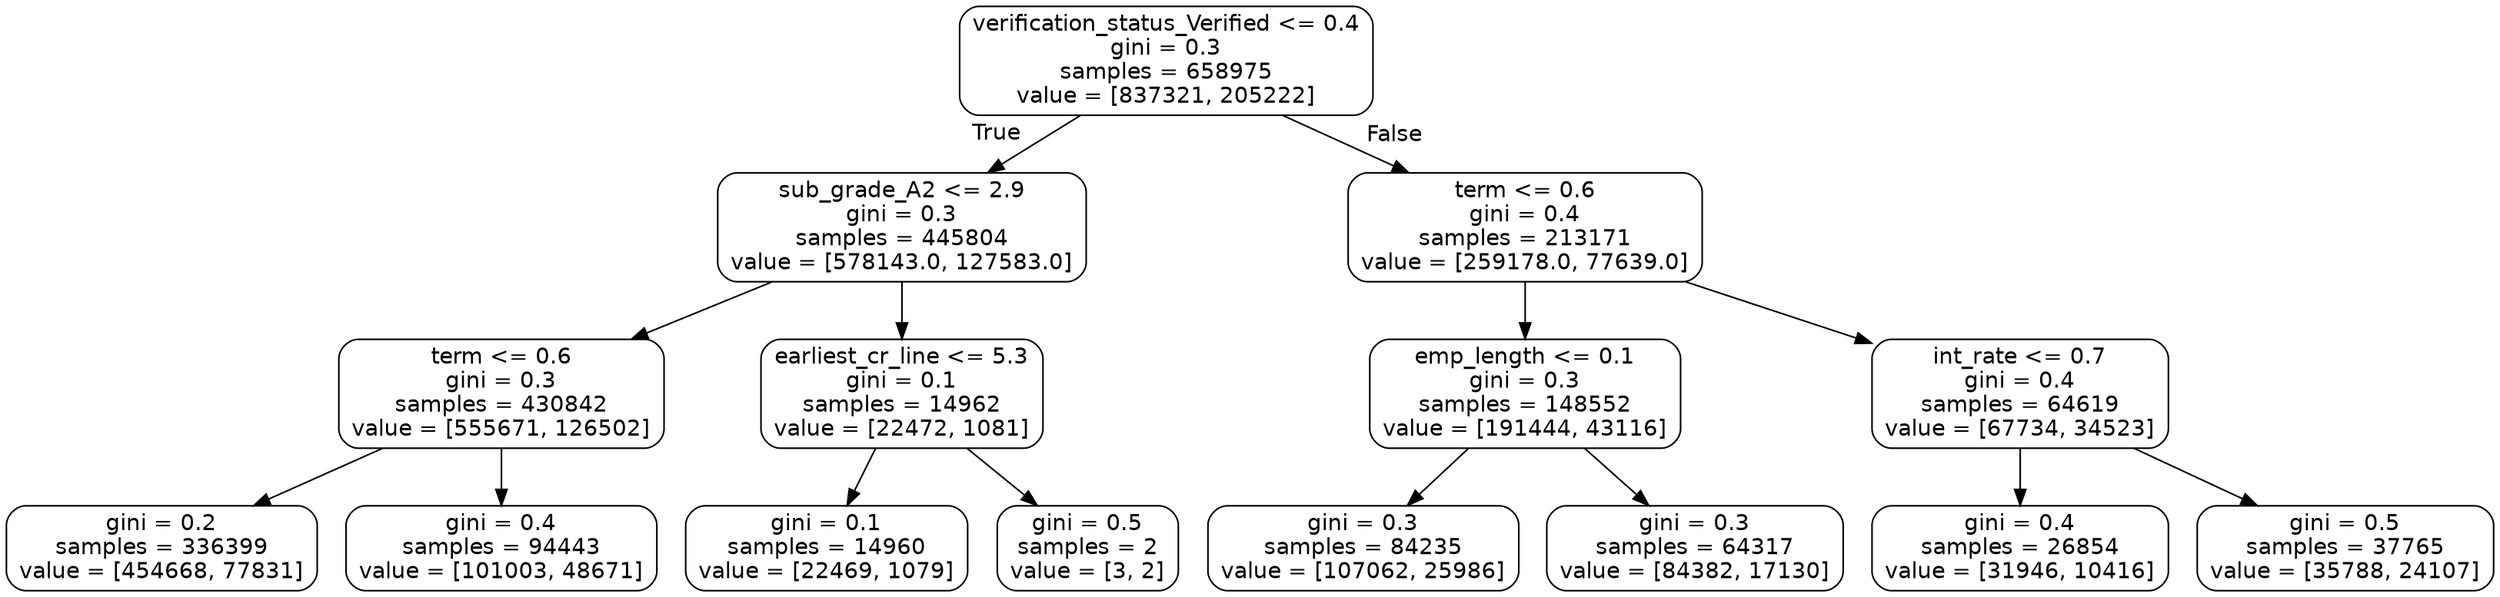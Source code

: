 digraph Tree {
node [shape=box, style="rounded", color="black", fontname="helvetica"] ;
edge [fontname="helvetica"] ;
0 [label="verification_status_Verified <= 0.4\ngini = 0.3\nsamples = 658975\nvalue = [837321, 205222]"] ;
1 [label="sub_grade_A2 <= 2.9\ngini = 0.3\nsamples = 445804\nvalue = [578143.0, 127583.0]"] ;
0 -> 1 [labeldistance=2.5, labelangle=45, headlabel="True"] ;
2 [label="term <= 0.6\ngini = 0.3\nsamples = 430842\nvalue = [555671, 126502]"] ;
1 -> 2 ;
3 [label="gini = 0.2\nsamples = 336399\nvalue = [454668, 77831]"] ;
2 -> 3 ;
4 [label="gini = 0.4\nsamples = 94443\nvalue = [101003, 48671]"] ;
2 -> 4 ;
5 [label="earliest_cr_line <= 5.3\ngini = 0.1\nsamples = 14962\nvalue = [22472, 1081]"] ;
1 -> 5 ;
6 [label="gini = 0.1\nsamples = 14960\nvalue = [22469, 1079]"] ;
5 -> 6 ;
7 [label="gini = 0.5\nsamples = 2\nvalue = [3, 2]"] ;
5 -> 7 ;
8 [label="term <= 0.6\ngini = 0.4\nsamples = 213171\nvalue = [259178.0, 77639.0]"] ;
0 -> 8 [labeldistance=2.5, labelangle=-45, headlabel="False"] ;
9 [label="emp_length <= 0.1\ngini = 0.3\nsamples = 148552\nvalue = [191444, 43116]"] ;
8 -> 9 ;
10 [label="gini = 0.3\nsamples = 84235\nvalue = [107062, 25986]"] ;
9 -> 10 ;
11 [label="gini = 0.3\nsamples = 64317\nvalue = [84382, 17130]"] ;
9 -> 11 ;
12 [label="int_rate <= 0.7\ngini = 0.4\nsamples = 64619\nvalue = [67734, 34523]"] ;
8 -> 12 ;
13 [label="gini = 0.4\nsamples = 26854\nvalue = [31946, 10416]"] ;
12 -> 13 ;
14 [label="gini = 0.5\nsamples = 37765\nvalue = [35788, 24107]"] ;
12 -> 14 ;
}